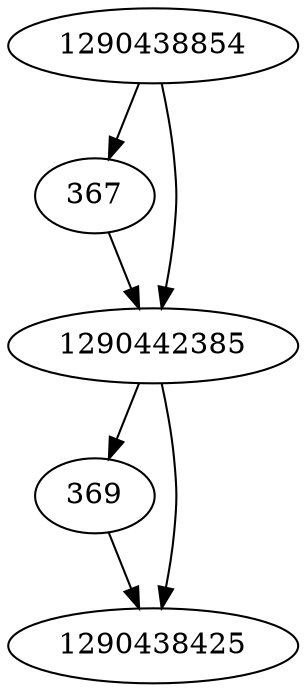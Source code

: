strict digraph  {
1290438854;
367;
1290442385;
369;
1290438425;
1290438854 -> 1290442385;
1290438854 -> 367;
367 -> 1290442385;
1290442385 -> 1290438425;
1290442385 -> 369;
369 -> 1290438425;
}
